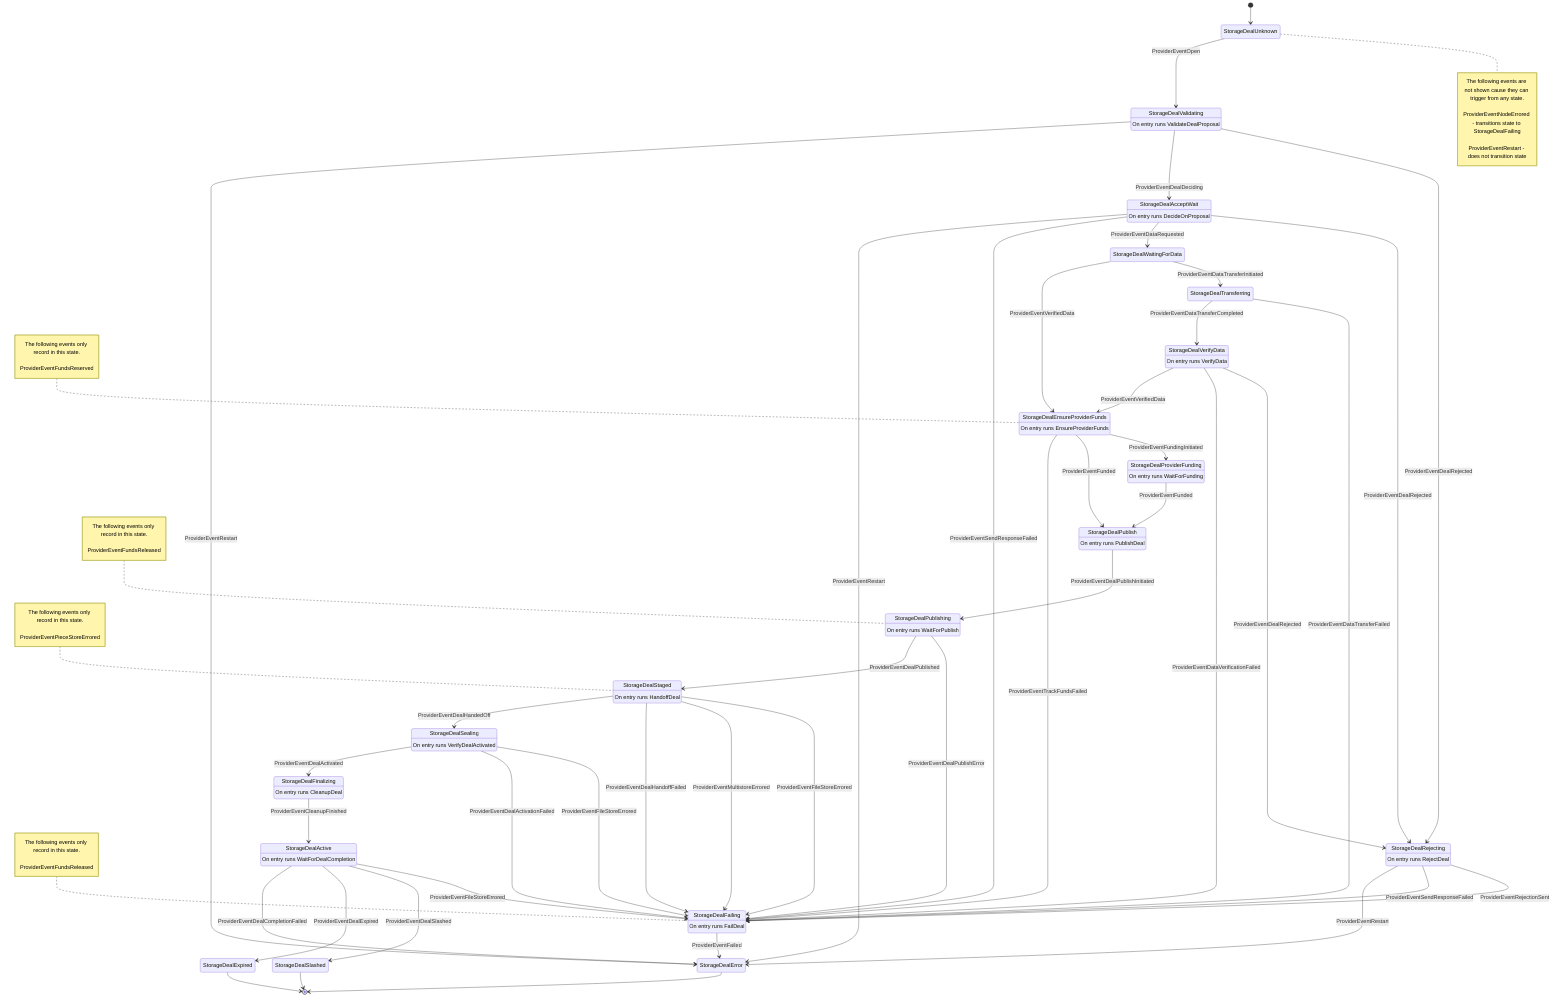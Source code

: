 stateDiagram-v2
	state "StorageDealUnknown" as 0
	state "StorageDealStaged" as 4
	state "StorageDealSealing" as 5
	state "StorageDealFinalizing" as 6
	state "StorageDealActive" as 7
	state "StorageDealExpired" as 8
	state "StorageDealSlashed" as 9
	state "StorageDealRejecting" as 10
	state "StorageDealFailing" as 11
	state "StorageDealValidating" as 14
	state "StorageDealAcceptWait" as 15
	state "StorageDealTransferring" as 17
	state "StorageDealWaitingForData" as 19
	state "StorageDealVerifyData" as 20
	state "StorageDealEnsureProviderFunds" as 21
	state "StorageDealProviderFunding" as 23
	state "StorageDealPublish" as 25
	state "StorageDealPublishing" as 26
	state "StorageDealError" as 27
	4 : On entry runs HandoffDeal
	5 : On entry runs VerifyDealActivated
	6 : On entry runs CleanupDeal
	7 : On entry runs WaitForDealCompletion
	10 : On entry runs RejectDeal
	11 : On entry runs FailDeal
	14 : On entry runs ValidateDealProposal
	15 : On entry runs DecideOnProposal
	20 : On entry runs VerifyData
	21 : On entry runs EnsureProviderFunds
	23 : On entry runs WaitForFunding
	25 : On entry runs PublishDeal
	26 : On entry runs WaitForPublish
	[*] --> 0
	note right of 0
		The following events are not shown cause they can trigger from any state.

		ProviderEventNodeErrored - transitions state to StorageDealFailing
		ProviderEventRestart - does not transition state
	end note
	0 --> 14 : ProviderEventOpen
	14 --> 10 : ProviderEventDealRejected
	15 --> 10 : ProviderEventDealRejected
	20 --> 10 : ProviderEventDealRejected
	10 --> 11 : ProviderEventRejectionSent
	14 --> 15 : ProviderEventDealDeciding
	15 --> 19 : ProviderEventDataRequested
	17 --> 11 : ProviderEventDataTransferFailed
	19 --> 17 : ProviderEventDataTransferInitiated
	17 --> 20 : ProviderEventDataTransferCompleted
	20 --> 11 : ProviderEventDataVerificationFailed
	19 --> 21 : ProviderEventVerifiedData
	20 --> 21 : ProviderEventVerifiedData
	21 --> 23 : ProviderEventFundingInitiated
	21 --> 25 : ProviderEventFunded
	23 --> 25 : ProviderEventFunded
	25 --> 26 : ProviderEventDealPublishInitiated
	26 --> 11 : ProviderEventDealPublishError
	10 --> 11 : ProviderEventSendResponseFailed
	15 --> 11 : ProviderEventSendResponseFailed
	26 --> 4 : ProviderEventDealPublished
	4 --> 11 : ProviderEventFileStoreErrored
	5 --> 11 : ProviderEventFileStoreErrored
	7 --> 11 : ProviderEventFileStoreErrored
	4 --> 11 : ProviderEventMultistoreErrored
	4 --> 11 : ProviderEventDealHandoffFailed
	4 --> 5 : ProviderEventDealHandedOff
	5 --> 11 : ProviderEventDealActivationFailed
	5 --> 6 : ProviderEventDealActivated
	6 --> 7 : ProviderEventCleanupFinished
	7 --> 9 : ProviderEventDealSlashed
	7 --> 8 : ProviderEventDealExpired
	7 --> 27 : ProviderEventDealCompletionFailed
	11 --> 27 : ProviderEventFailed
	10 --> 27 : ProviderEventRestart
	14 --> 27 : ProviderEventRestart
	15 --> 27 : ProviderEventRestart
	21 --> 11 : ProviderEventTrackFundsFailed

	note left of 4 : The following events only record in this state.<br><br>ProviderEventPieceStoreErrored


	note left of 11 : The following events only record in this state.<br><br>ProviderEventFundsReleased


	note left of 21 : The following events only record in this state.<br><br>ProviderEventFundsReserved


	note left of 26 : The following events only record in this state.<br><br>ProviderEventFundsReleased

	27 --> [*]
	9 --> [*]
	8 --> [*]